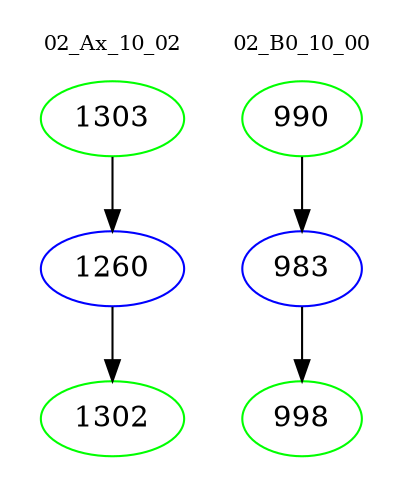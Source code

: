 digraph{
subgraph cluster_0 {
color = white
label = "02_Ax_10_02";
fontsize=10;
T0_1303 [label="1303", color="green"]
T0_1303 -> T0_1260 [color="black"]
T0_1260 [label="1260", color="blue"]
T0_1260 -> T0_1302 [color="black"]
T0_1302 [label="1302", color="green"]
}
subgraph cluster_1 {
color = white
label = "02_B0_10_00";
fontsize=10;
T1_990 [label="990", color="green"]
T1_990 -> T1_983 [color="black"]
T1_983 [label="983", color="blue"]
T1_983 -> T1_998 [color="black"]
T1_998 [label="998", color="green"]
}
}
